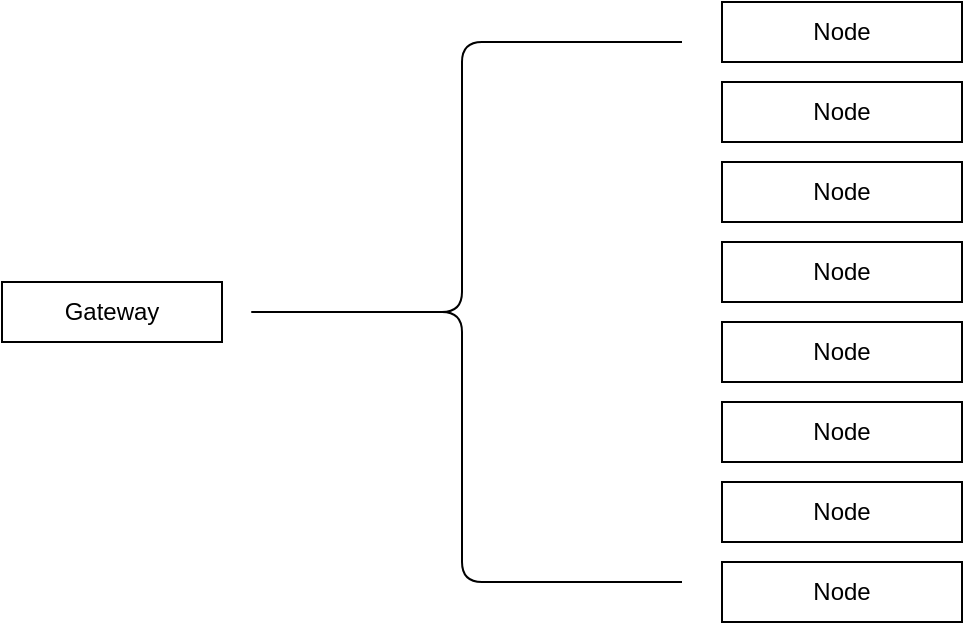 <mxfile>
    <diagram id="TKS4wEM9Ur7Q1tv_GO6l" name="Page-1">
        <mxGraphModel dx="1037" dy="654" grid="1" gridSize="10" guides="1" tooltips="1" connect="1" arrows="1" fold="1" page="1" pageScale="1" pageWidth="1100" pageHeight="850" math="0" shadow="0">
            <root>
                <mxCell id="0"/>
                <mxCell id="1" parent="0"/>
                <mxCell id="71" value="Gateway" style="rounded=0;whiteSpace=wrap;html=1;" vertex="1" parent="1">
                    <mxGeometry x="250" y="320" width="110" height="30" as="geometry"/>
                </mxCell>
                <mxCell id="72" value="" style="shape=curlyBracket;whiteSpace=wrap;html=1;rounded=1;labelPosition=left;verticalLabelPosition=middle;align=right;verticalAlign=middle;" vertex="1" parent="1">
                    <mxGeometry x="370" y="200" width="220" height="270" as="geometry"/>
                </mxCell>
                <mxCell id="73" value="Node" style="rounded=0;whiteSpace=wrap;html=1;" vertex="1" parent="1">
                    <mxGeometry x="610" y="180" width="120" height="30" as="geometry"/>
                </mxCell>
                <mxCell id="74" value="Node" style="rounded=0;whiteSpace=wrap;html=1;" vertex="1" parent="1">
                    <mxGeometry x="610" y="220" width="120" height="30" as="geometry"/>
                </mxCell>
                <mxCell id="75" value="Node" style="rounded=0;whiteSpace=wrap;html=1;" vertex="1" parent="1">
                    <mxGeometry x="610" y="260" width="120" height="30" as="geometry"/>
                </mxCell>
                <mxCell id="76" value="Node" style="rounded=0;whiteSpace=wrap;html=1;" vertex="1" parent="1">
                    <mxGeometry x="610" y="300" width="120" height="30" as="geometry"/>
                </mxCell>
                <mxCell id="77" value="Node" style="rounded=0;whiteSpace=wrap;html=1;" vertex="1" parent="1">
                    <mxGeometry x="610" y="340" width="120" height="30" as="geometry"/>
                </mxCell>
                <mxCell id="78" value="Node" style="rounded=0;whiteSpace=wrap;html=1;" vertex="1" parent="1">
                    <mxGeometry x="610" y="380" width="120" height="30" as="geometry"/>
                </mxCell>
                <mxCell id="79" value="Node" style="rounded=0;whiteSpace=wrap;html=1;" vertex="1" parent="1">
                    <mxGeometry x="610" y="420" width="120" height="30" as="geometry"/>
                </mxCell>
                <mxCell id="80" value="Node" style="rounded=0;whiteSpace=wrap;html=1;" vertex="1" parent="1">
                    <mxGeometry x="610" y="460" width="120" height="30" as="geometry"/>
                </mxCell>
            </root>
        </mxGraphModel>
    </diagram>
</mxfile>